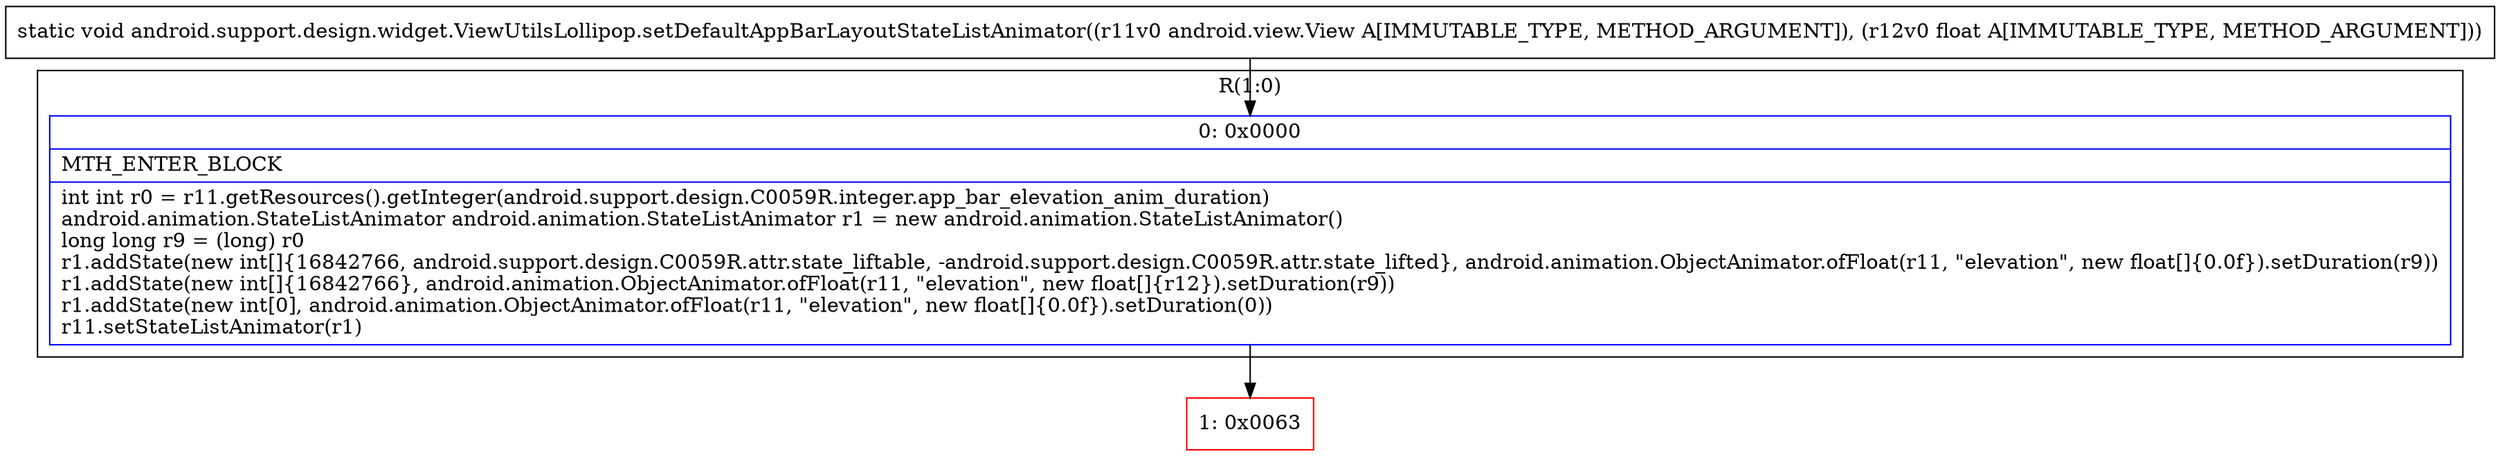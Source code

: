digraph "CFG forandroid.support.design.widget.ViewUtilsLollipop.setDefaultAppBarLayoutStateListAnimator(Landroid\/view\/View;F)V" {
subgraph cluster_Region_925952776 {
label = "R(1:0)";
node [shape=record,color=blue];
Node_0 [shape=record,label="{0\:\ 0x0000|MTH_ENTER_BLOCK\l|int int r0 = r11.getResources().getInteger(android.support.design.C0059R.integer.app_bar_elevation_anim_duration)\landroid.animation.StateListAnimator android.animation.StateListAnimator r1 = new android.animation.StateListAnimator()\llong long r9 = (long) r0\lr1.addState(new int[]\{16842766, android.support.design.C0059R.attr.state_liftable, \-android.support.design.C0059R.attr.state_lifted\}, android.animation.ObjectAnimator.ofFloat(r11, \"elevation\", new float[]\{0.0f\}).setDuration(r9))\lr1.addState(new int[]\{16842766\}, android.animation.ObjectAnimator.ofFloat(r11, \"elevation\", new float[]\{r12\}).setDuration(r9))\lr1.addState(new int[0], android.animation.ObjectAnimator.ofFloat(r11, \"elevation\", new float[]\{0.0f\}).setDuration(0))\lr11.setStateListAnimator(r1)\l}"];
}
Node_1 [shape=record,color=red,label="{1\:\ 0x0063}"];
MethodNode[shape=record,label="{static void android.support.design.widget.ViewUtilsLollipop.setDefaultAppBarLayoutStateListAnimator((r11v0 android.view.View A[IMMUTABLE_TYPE, METHOD_ARGUMENT]), (r12v0 float A[IMMUTABLE_TYPE, METHOD_ARGUMENT])) }"];
MethodNode -> Node_0;
Node_0 -> Node_1;
}

